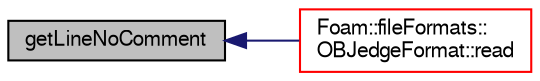 digraph "getLineNoComment"
{
  bgcolor="transparent";
  edge [fontname="FreeSans",fontsize="10",labelfontname="FreeSans",labelfontsize="10"];
  node [fontname="FreeSans",fontsize="10",shape=record];
  rankdir="LR";
  Node35 [label="getLineNoComment",height=0.2,width=0.4,color="black", fillcolor="grey75", style="filled", fontcolor="black"];
  Node35 -> Node36 [dir="back",color="midnightblue",fontsize="10",style="solid",fontname="FreeSans"];
  Node36 [label="Foam::fileFormats::\lOBJedgeFormat::read",height=0.2,width=0.4,color="red",URL="$a21774.html#a464ebd67acbdff0014d4dae69e3ec4be",tooltip="Read from file. "];
}
